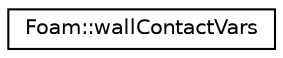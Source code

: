 digraph "Graphical Class Hierarchy"
{
 // LATEX_PDF_SIZE
  edge [fontname="Helvetica",fontsize="10",labelfontname="Helvetica",labelfontsize="10"];
  node [fontname="Helvetica",fontsize="10",shape=record];
  rankdir="LR";
  Node0 [label="Foam::wallContactVars",height=0.2,width=0.4,color="black", fillcolor="white", style="filled",URL="$classFoam_1_1wallContactVars.html",tooltip=" "];
}
